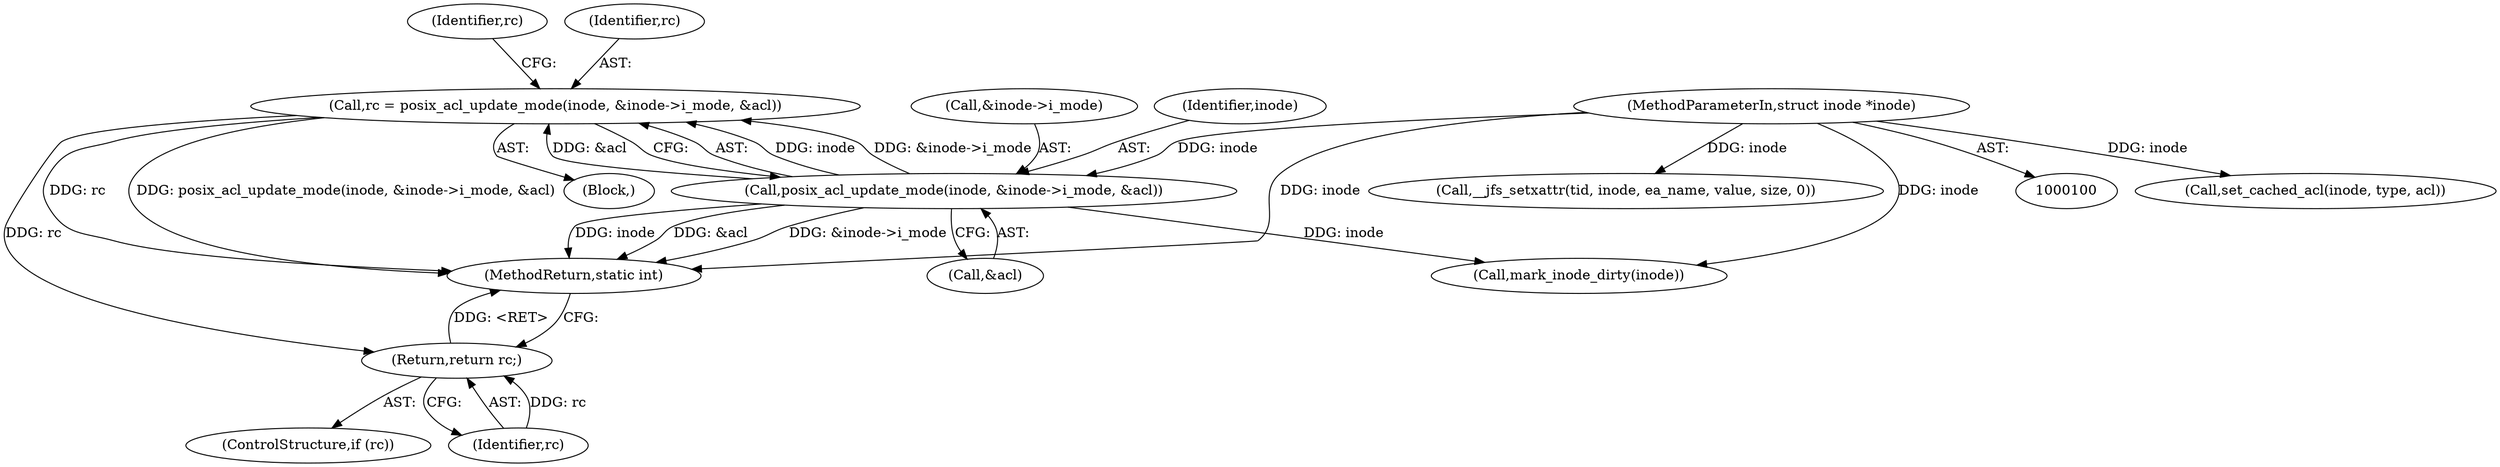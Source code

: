 digraph "0_linux_073931017b49d9458aa351605b43a7e34598caef_8@API" {
"1000126" [label="(Call,rc = posix_acl_update_mode(inode, &inode->i_mode, &acl))"];
"1000128" [label="(Call,posix_acl_update_mode(inode, &inode->i_mode, &acl))"];
"1000102" [label="(MethodParameterIn,struct inode *inode)"];
"1000138" [label="(Return,return rc;)"];
"1000130" [label="(Call,&inode->i_mode)"];
"1000102" [label="(MethodParameterIn,struct inode *inode)"];
"1000134" [label="(Call,&acl)"];
"1000205" [label="(Call,set_cached_acl(inode, type, acl))"];
"1000125" [label="(Block,)"];
"1000145" [label="(Call,mark_inode_dirty(inode))"];
"1000129" [label="(Identifier,inode)"];
"1000192" [label="(Call,__jfs_setxattr(tid, inode, ea_name, value, size, 0))"];
"1000136" [label="(ControlStructure,if (rc))"];
"1000128" [label="(Call,posix_acl_update_mode(inode, &inode->i_mode, &acl))"];
"1000137" [label="(Identifier,rc)"];
"1000139" [label="(Identifier,rc)"];
"1000211" [label="(MethodReturn,static int)"];
"1000138" [label="(Return,return rc;)"];
"1000127" [label="(Identifier,rc)"];
"1000126" [label="(Call,rc = posix_acl_update_mode(inode, &inode->i_mode, &acl))"];
"1000126" -> "1000125"  [label="AST: "];
"1000126" -> "1000128"  [label="CFG: "];
"1000127" -> "1000126"  [label="AST: "];
"1000128" -> "1000126"  [label="AST: "];
"1000137" -> "1000126"  [label="CFG: "];
"1000126" -> "1000211"  [label="DDG: rc"];
"1000126" -> "1000211"  [label="DDG: posix_acl_update_mode(inode, &inode->i_mode, &acl)"];
"1000128" -> "1000126"  [label="DDG: inode"];
"1000128" -> "1000126"  [label="DDG: &inode->i_mode"];
"1000128" -> "1000126"  [label="DDG: &acl"];
"1000126" -> "1000138"  [label="DDG: rc"];
"1000128" -> "1000134"  [label="CFG: "];
"1000129" -> "1000128"  [label="AST: "];
"1000130" -> "1000128"  [label="AST: "];
"1000134" -> "1000128"  [label="AST: "];
"1000128" -> "1000211"  [label="DDG: &inode->i_mode"];
"1000128" -> "1000211"  [label="DDG: inode"];
"1000128" -> "1000211"  [label="DDG: &acl"];
"1000102" -> "1000128"  [label="DDG: inode"];
"1000128" -> "1000145"  [label="DDG: inode"];
"1000102" -> "1000100"  [label="AST: "];
"1000102" -> "1000211"  [label="DDG: inode"];
"1000102" -> "1000145"  [label="DDG: inode"];
"1000102" -> "1000192"  [label="DDG: inode"];
"1000102" -> "1000205"  [label="DDG: inode"];
"1000138" -> "1000136"  [label="AST: "];
"1000138" -> "1000139"  [label="CFG: "];
"1000139" -> "1000138"  [label="AST: "];
"1000211" -> "1000138"  [label="CFG: "];
"1000138" -> "1000211"  [label="DDG: <RET>"];
"1000139" -> "1000138"  [label="DDG: rc"];
}
